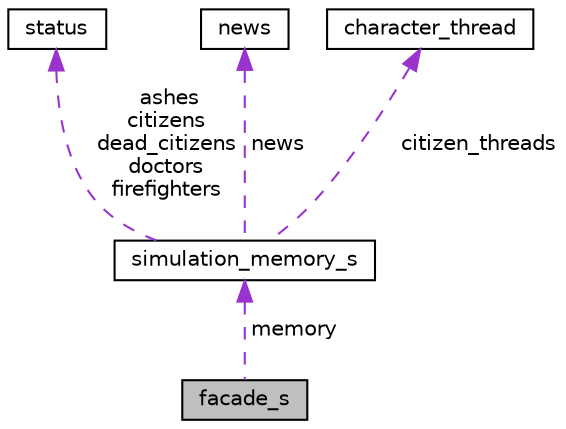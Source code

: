 digraph "facade_s"
{
 // LATEX_PDF_SIZE
  edge [fontname="Helvetica",fontsize="10",labelfontname="Helvetica",labelfontsize="10"];
  node [fontname="Helvetica",fontsize="10",shape=record];
  Node1 [label="facade_s",height=0.2,width=0.4,color="black", fillcolor="grey75", style="filled", fontcolor="black",tooltip=" "];
  Node2 -> Node1 [dir="back",color="darkorchid3",fontsize="10",style="dashed",label=" memory" ,fontname="Helvetica"];
  Node2 [label="simulation_memory_s",height=0.2,width=0.4,color="black", fillcolor="white", style="filled",URL="$structsimulation__memory__s.html",tooltip=" "];
  Node3 -> Node2 [dir="back",color="darkorchid3",fontsize="10",style="dashed",label=" ashes\ncitizens\ndead_citizens\ndoctors\nfirefighters" ,fontname="Helvetica"];
  Node3 [label="status",height=0.2,width=0.4,color="black", fillcolor="white", style="filled",URL="$structstatus.html",tooltip=" "];
  Node4 -> Node2 [dir="back",color="darkorchid3",fontsize="10",style="dashed",label=" news" ,fontname="Helvetica"];
  Node4 [label="news",height=0.2,width=0.4,color="black", fillcolor="white", style="filled",URL="$structnews.html",tooltip=" "];
  Node5 -> Node2 [dir="back",color="darkorchid3",fontsize="10",style="dashed",label=" citizen_threads" ,fontname="Helvetica"];
  Node5 [label="character_thread",height=0.2,width=0.4,color="black", fillcolor="white", style="filled",URL="$structcharacter__thread.html",tooltip=" "];
}
